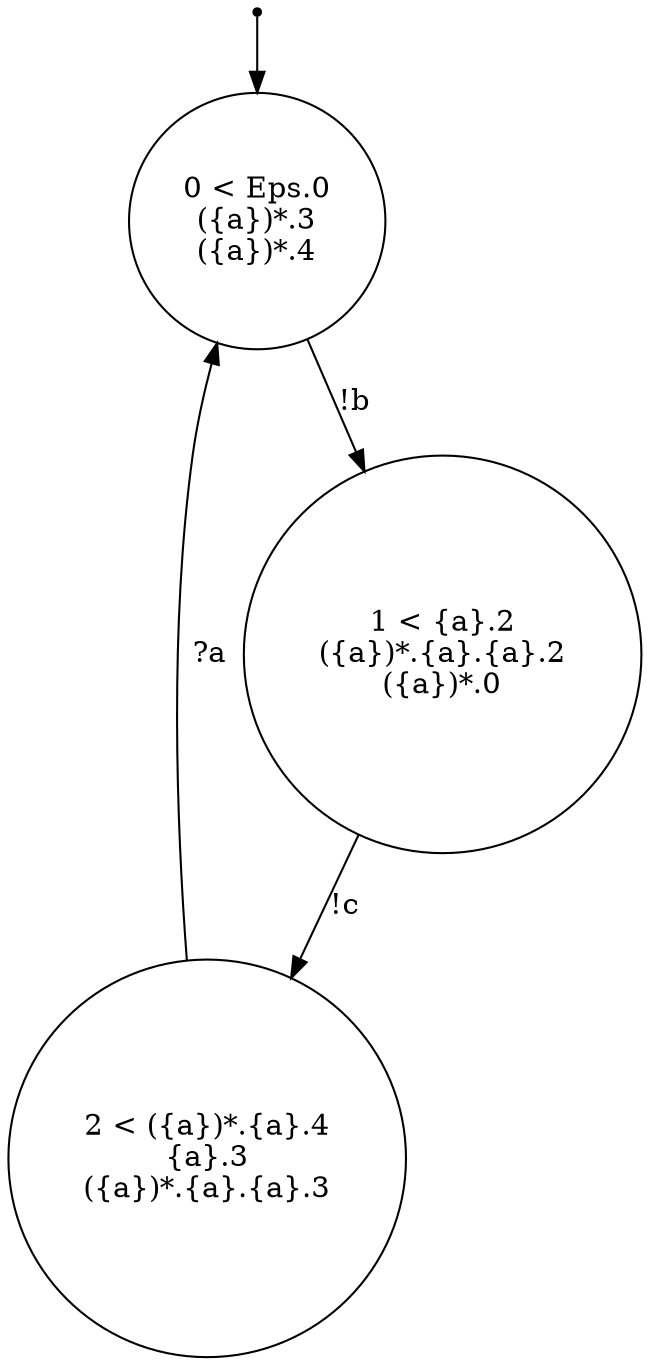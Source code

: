 digraph {
 node [shape=point] ENTRY
 node [shape=circle]
2 [label="2 < ({a})*.{a}.4
{a}.3
({a})*.{a}.{a}.3
"]
1 [label="1 < {a}.2
({a})*.{a}.{a}.2
({a})*.0
"]
0 [label="0 < Eps.0
({a})*.3
({a})*.4
"]
ENTRY -> 0
2 -> 0 [label="?a"]
1 -> 2 [label="!c"]
0 -> 1 [label="!b"]

}
